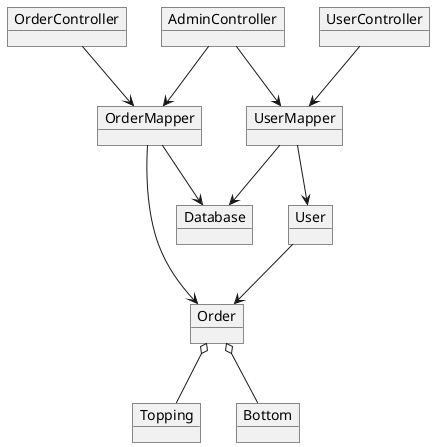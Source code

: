 @startuml
'https://plantuml.com/object-diagram

object User
object Topping
object Order
object Bottom
object AdminController
object OrderController
object UserController
object Database
object OrderMapper
object UserMapper

Order o-- Topping
Order o-- Bottom
User --> Order
UserMapper --> User
UserController --> UserMapper
OrderMapper --> Order
OrderController --> OrderMapper
AdminController --> OrderMapper
AdminController --> UserMapper
UserMapper --> Database
OrderMapper --> Database
@enduml
